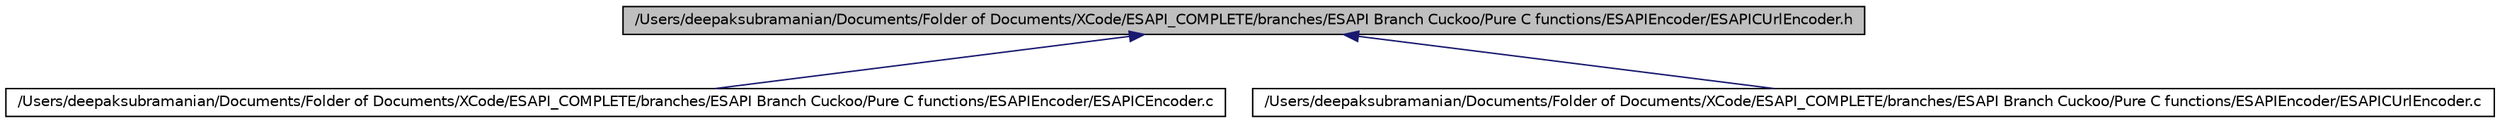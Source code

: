 digraph G
{
  edge [fontname="Helvetica",fontsize="10",labelfontname="Helvetica",labelfontsize="10"];
  node [fontname="Helvetica",fontsize="10",shape=record];
  Node1 [label="/Users/deepaksubramanian/Documents/Folder of Documents/XCode/ESAPI_COMPLETE/branches/ESAPI Branch Cuckoo/Pure C functions/ESAPIEncoder/ESAPICUrlEncoder.h",height=0.2,width=0.4,color="black", fillcolor="grey75", style="filled" fontcolor="black"];
  Node1 -> Node2 [dir=back,color="midnightblue",fontsize="10",style="solid",fontname="Helvetica"];
  Node2 [label="/Users/deepaksubramanian/Documents/Folder of Documents/XCode/ESAPI_COMPLETE/branches/ESAPI Branch Cuckoo/Pure C functions/ESAPIEncoder/ESAPICEncoder.c",height=0.2,width=0.4,color="black", fillcolor="white", style="filled",URL="$_e_s_a_p_i_c_encoder_8c.html"];
  Node1 -> Node3 [dir=back,color="midnightblue",fontsize="10",style="solid",fontname="Helvetica"];
  Node3 [label="/Users/deepaksubramanian/Documents/Folder of Documents/XCode/ESAPI_COMPLETE/branches/ESAPI Branch Cuckoo/Pure C functions/ESAPIEncoder/ESAPICUrlEncoder.c",height=0.2,width=0.4,color="black", fillcolor="white", style="filled",URL="$_e_s_a_p_i_c_url_encoder_8c.html"];
}
